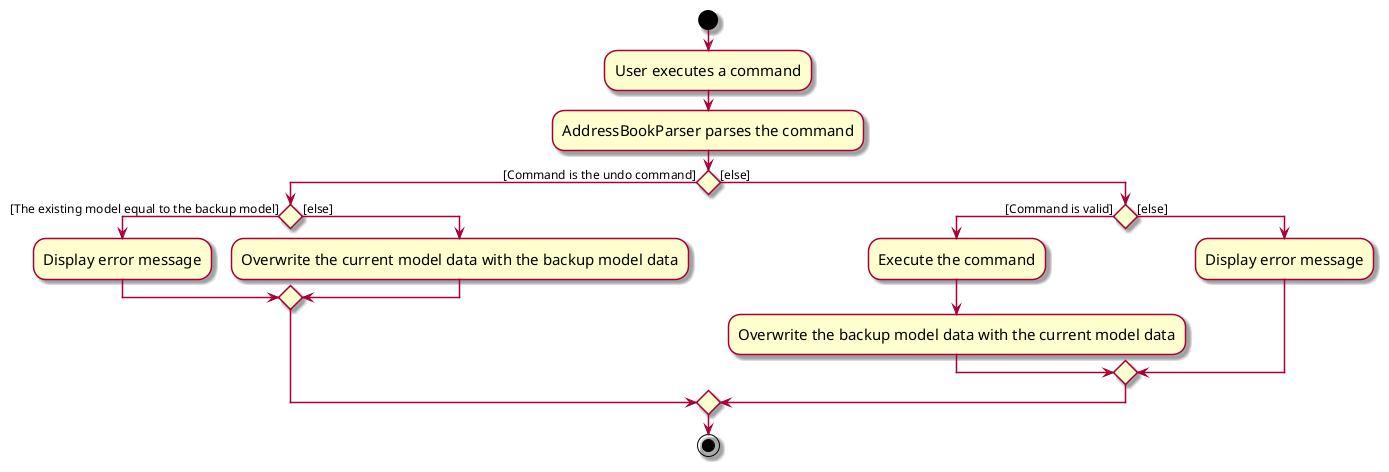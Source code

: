 @startuml
skin rose
skinparam ActivityFontSize 15
skinparam ArrowFontSize 12
start
:User executes a command;
:AddressBookParser parses the command;

if () then ([Command is the undo command])

  if() then ([The existing model equal to the backup model])
    :Display error message;
  else ([else])
      :Overwrite the current model data with the backup model data;

  endif

else ([else])
  if() then ([Command is valid])
    :Execute the command;
    :Overwrite the backup model data with the current model data;
  else ([else])
    :Display error message;
  endif
endif
stop
@enduml
